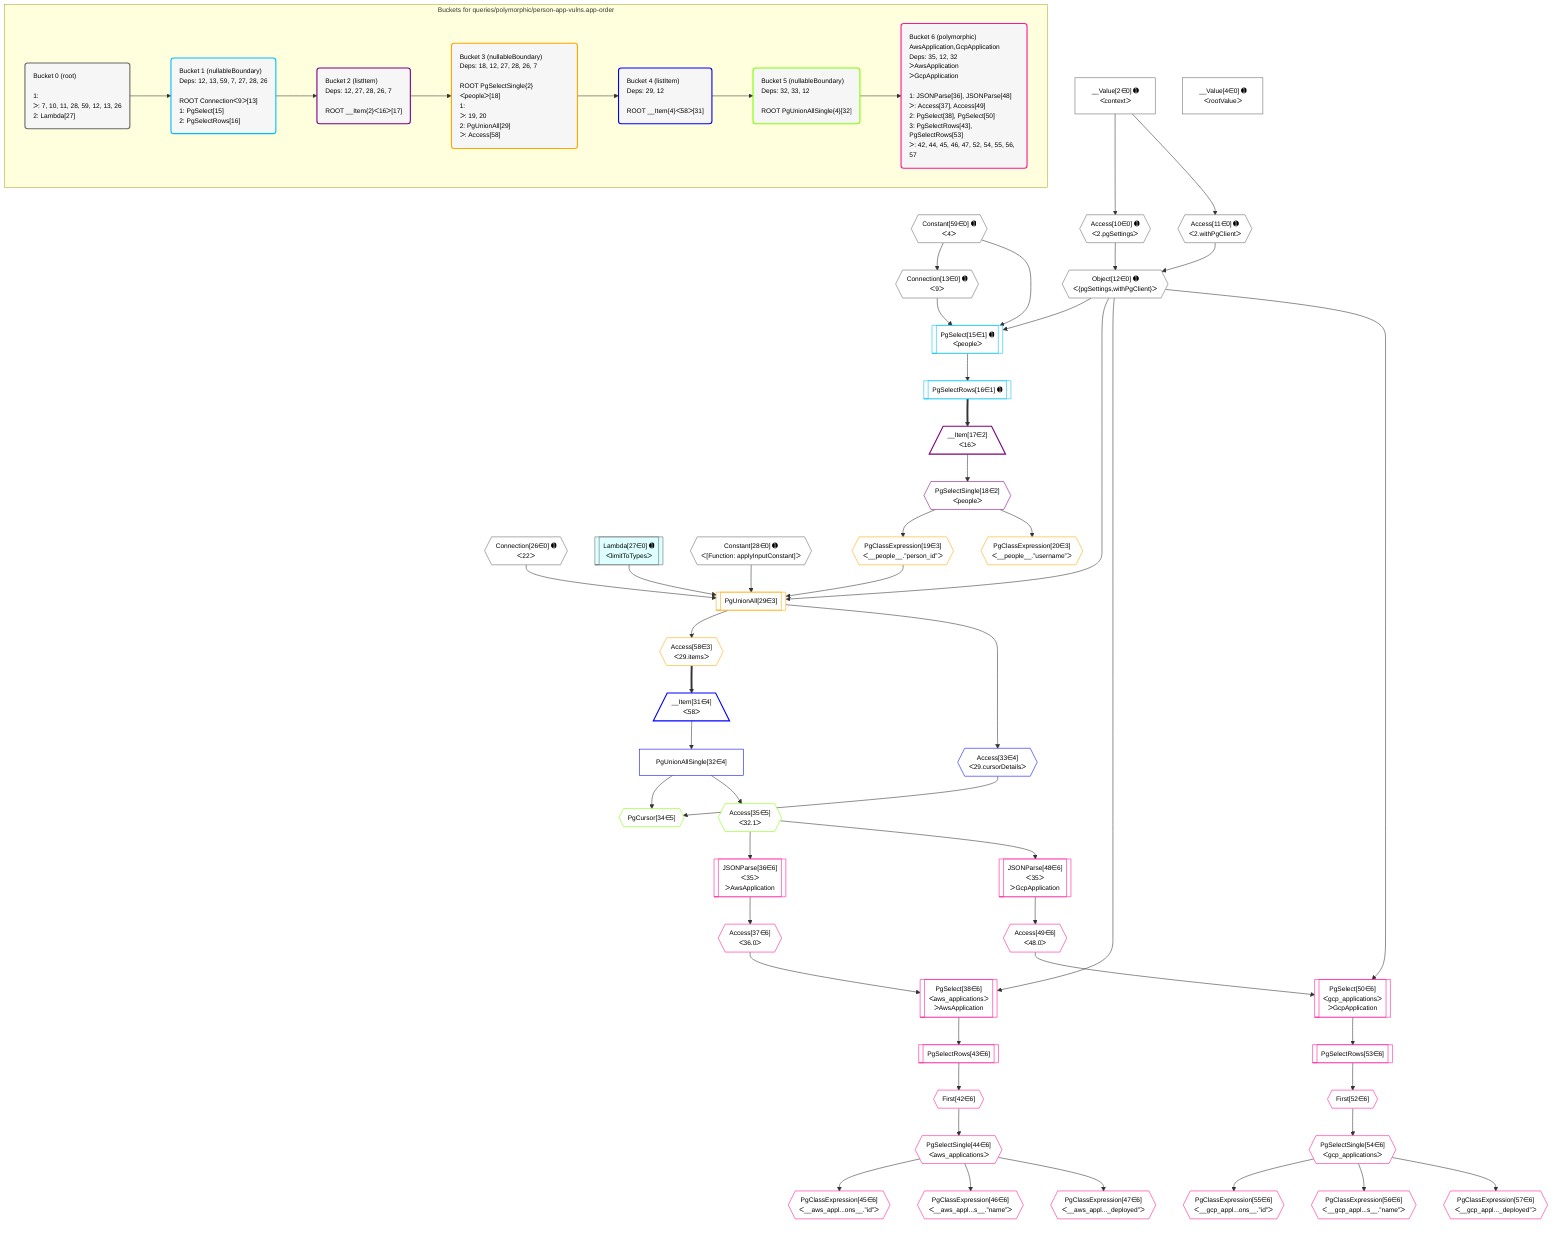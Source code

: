 %%{init: {'themeVariables': { 'fontSize': '12px'}}}%%
graph TD
    classDef path fill:#eee,stroke:#000,color:#000
    classDef plan fill:#fff,stroke-width:1px,color:#000
    classDef itemplan fill:#fff,stroke-width:2px,color:#000
    classDef unbatchedplan fill:#dff,stroke-width:1px,color:#000
    classDef sideeffectplan fill:#fcc,stroke-width:2px,color:#000
    classDef bucket fill:#f6f6f6,color:#000,stroke-width:2px,text-align:left


    %% plan dependencies
    Connection13{{"Connection[13∈0] ➊<br />ᐸ9ᐳ"}}:::plan
    Constant59{{"Constant[59∈0] ➊<br />ᐸ4ᐳ"}}:::plan
    Constant59 --> Connection13
    Connection26{{"Connection[26∈0] ➊<br />ᐸ22ᐳ"}}:::plan
    Object12{{"Object[12∈0] ➊<br />ᐸ{pgSettings,withPgClient}ᐳ"}}:::plan
    Access10{{"Access[10∈0] ➊<br />ᐸ2.pgSettingsᐳ"}}:::plan
    Access11{{"Access[11∈0] ➊<br />ᐸ2.withPgClientᐳ"}}:::plan
    Access10 & Access11 --> Object12
    __Value2["__Value[2∈0] ➊<br />ᐸcontextᐳ"]:::plan
    __Value2 --> Access10
    __Value2 --> Access11
    Lambda27[["Lambda[27∈0] ➊<br />ᐸlimitToTypesᐳ"]]:::unbatchedplan
    __Value4["__Value[4∈0] ➊<br />ᐸrootValueᐳ"]:::plan
    Constant28{{"Constant[28∈0] ➊<br />ᐸ[Function: applyInputConstant]ᐳ"}}:::plan
    PgSelect15[["PgSelect[15∈1] ➊<br />ᐸpeopleᐳ"]]:::plan
    Object12 & Connection13 & Constant59 --> PgSelect15
    PgSelectRows16[["PgSelectRows[16∈1] ➊"]]:::plan
    PgSelect15 --> PgSelectRows16
    __Item17[/"__Item[17∈2]<br />ᐸ16ᐳ"\]:::itemplan
    PgSelectRows16 ==> __Item17
    PgSelectSingle18{{"PgSelectSingle[18∈2]<br />ᐸpeopleᐳ"}}:::plan
    __Item17 --> PgSelectSingle18
    PgUnionAll29[["PgUnionAll[29∈3]"]]:::plan
    PgClassExpression19{{"PgClassExpression[19∈3]<br />ᐸ__people__.”person_id”ᐳ"}}:::plan
    Object12 & PgClassExpression19 & Lambda27 & Constant28 & Connection26 --> PgUnionAll29
    PgSelectSingle18 --> PgClassExpression19
    PgClassExpression20{{"PgClassExpression[20∈3]<br />ᐸ__people__.”username”ᐳ"}}:::plan
    PgSelectSingle18 --> PgClassExpression20
    Access58{{"Access[58∈3]<br />ᐸ29.itemsᐳ"}}:::plan
    PgUnionAll29 --> Access58
    __Item31[/"__Item[31∈4]<br />ᐸ58ᐳ"\]:::itemplan
    Access58 ==> __Item31
    PgUnionAllSingle32["PgUnionAllSingle[32∈4]"]:::plan
    __Item31 --> PgUnionAllSingle32
    Access33{{"Access[33∈4]<br />ᐸ29.cursorDetailsᐳ"}}:::plan
    PgUnionAll29 --> Access33
    PgCursor34{{"PgCursor[34∈5]"}}:::plan
    PgUnionAllSingle32 & Access33 --> PgCursor34
    Access35{{"Access[35∈5]<br />ᐸ32.1ᐳ"}}:::plan
    PgUnionAllSingle32 --> Access35
    PgSelect38[["PgSelect[38∈6]<br />ᐸaws_applicationsᐳ<br />ᐳAwsApplication"]]:::plan
    Access37{{"Access[37∈6]<br />ᐸ36.0ᐳ"}}:::plan
    Object12 & Access37 --> PgSelect38
    PgSelect50[["PgSelect[50∈6]<br />ᐸgcp_applicationsᐳ<br />ᐳGcpApplication"]]:::plan
    Access49{{"Access[49∈6]<br />ᐸ48.0ᐳ"}}:::plan
    Object12 & Access49 --> PgSelect50
    JSONParse36[["JSONParse[36∈6]<br />ᐸ35ᐳ<br />ᐳAwsApplication"]]:::plan
    Access35 --> JSONParse36
    JSONParse36 --> Access37
    First42{{"First[42∈6]"}}:::plan
    PgSelectRows43[["PgSelectRows[43∈6]"]]:::plan
    PgSelectRows43 --> First42
    PgSelect38 --> PgSelectRows43
    PgSelectSingle44{{"PgSelectSingle[44∈6]<br />ᐸaws_applicationsᐳ"}}:::plan
    First42 --> PgSelectSingle44
    PgClassExpression45{{"PgClassExpression[45∈6]<br />ᐸ__aws_appl...ons__.”id”ᐳ"}}:::plan
    PgSelectSingle44 --> PgClassExpression45
    PgClassExpression46{{"PgClassExpression[46∈6]<br />ᐸ__aws_appl...s__.”name”ᐳ"}}:::plan
    PgSelectSingle44 --> PgClassExpression46
    PgClassExpression47{{"PgClassExpression[47∈6]<br />ᐸ__aws_appl..._deployed”ᐳ"}}:::plan
    PgSelectSingle44 --> PgClassExpression47
    JSONParse48[["JSONParse[48∈6]<br />ᐸ35ᐳ<br />ᐳGcpApplication"]]:::plan
    Access35 --> JSONParse48
    JSONParse48 --> Access49
    First52{{"First[52∈6]"}}:::plan
    PgSelectRows53[["PgSelectRows[53∈6]"]]:::plan
    PgSelectRows53 --> First52
    PgSelect50 --> PgSelectRows53
    PgSelectSingle54{{"PgSelectSingle[54∈6]<br />ᐸgcp_applicationsᐳ"}}:::plan
    First52 --> PgSelectSingle54
    PgClassExpression55{{"PgClassExpression[55∈6]<br />ᐸ__gcp_appl...ons__.”id”ᐳ"}}:::plan
    PgSelectSingle54 --> PgClassExpression55
    PgClassExpression56{{"PgClassExpression[56∈6]<br />ᐸ__gcp_appl...s__.”name”ᐳ"}}:::plan
    PgSelectSingle54 --> PgClassExpression56
    PgClassExpression57{{"PgClassExpression[57∈6]<br />ᐸ__gcp_appl..._deployed”ᐳ"}}:::plan
    PgSelectSingle54 --> PgClassExpression57

    %% define steps

    subgraph "Buckets for queries/polymorphic/person-app-vulns.app-order"
    Bucket0("Bucket 0 (root)<br /><br />1: <br />ᐳ: 7, 10, 11, 28, 59, 12, 13, 26<br />2: Lambda[27]"):::bucket
    classDef bucket0 stroke:#696969
    class Bucket0,__Value2,__Value4,Access10,Access11,Object12,Connection13,Connection26,Lambda27,Constant28,Constant59 bucket0
    Bucket1("Bucket 1 (nullableBoundary)<br />Deps: 12, 13, 59, 7, 27, 28, 26<br /><br />ROOT Connectionᐸ9ᐳ[13]<br />1: PgSelect[15]<br />2: PgSelectRows[16]"):::bucket
    classDef bucket1 stroke:#00bfff
    class Bucket1,PgSelect15,PgSelectRows16 bucket1
    Bucket2("Bucket 2 (listItem)<br />Deps: 12, 27, 28, 26, 7<br /><br />ROOT __Item{2}ᐸ16ᐳ[17]"):::bucket
    classDef bucket2 stroke:#7f007f
    class Bucket2,__Item17,PgSelectSingle18 bucket2
    Bucket3("Bucket 3 (nullableBoundary)<br />Deps: 18, 12, 27, 28, 26, 7<br /><br />ROOT PgSelectSingle{2}ᐸpeopleᐳ[18]<br />1: <br />ᐳ: 19, 20<br />2: PgUnionAll[29]<br />ᐳ: Access[58]"):::bucket
    classDef bucket3 stroke:#ffa500
    class Bucket3,PgClassExpression19,PgClassExpression20,PgUnionAll29,Access58 bucket3
    Bucket4("Bucket 4 (listItem)<br />Deps: 29, 12<br /><br />ROOT __Item{4}ᐸ58ᐳ[31]"):::bucket
    classDef bucket4 stroke:#0000ff
    class Bucket4,__Item31,PgUnionAllSingle32,Access33 bucket4
    Bucket5("Bucket 5 (nullableBoundary)<br />Deps: 32, 33, 12<br /><br />ROOT PgUnionAllSingle{4}[32]"):::bucket
    classDef bucket5 stroke:#7fff00
    class Bucket5,PgCursor34,Access35 bucket5
    Bucket6("Bucket 6 (polymorphic)<br />AwsApplication,GcpApplication<br />Deps: 35, 12, 32<br />ᐳAwsApplication<br />ᐳGcpApplication<br /><br />1: JSONParse[36], JSONParse[48]<br />ᐳ: Access[37], Access[49]<br />2: PgSelect[38], PgSelect[50]<br />3: PgSelectRows[43], PgSelectRows[53]<br />ᐳ: 42, 44, 45, 46, 47, 52, 54, 55, 56, 57"):::bucket
    classDef bucket6 stroke:#ff1493
    class Bucket6,JSONParse36,Access37,PgSelect38,First42,PgSelectRows43,PgSelectSingle44,PgClassExpression45,PgClassExpression46,PgClassExpression47,JSONParse48,Access49,PgSelect50,First52,PgSelectRows53,PgSelectSingle54,PgClassExpression55,PgClassExpression56,PgClassExpression57 bucket6
    Bucket0 --> Bucket1
    Bucket1 --> Bucket2
    Bucket2 --> Bucket3
    Bucket3 --> Bucket4
    Bucket4 --> Bucket5
    Bucket5 --> Bucket6
    end